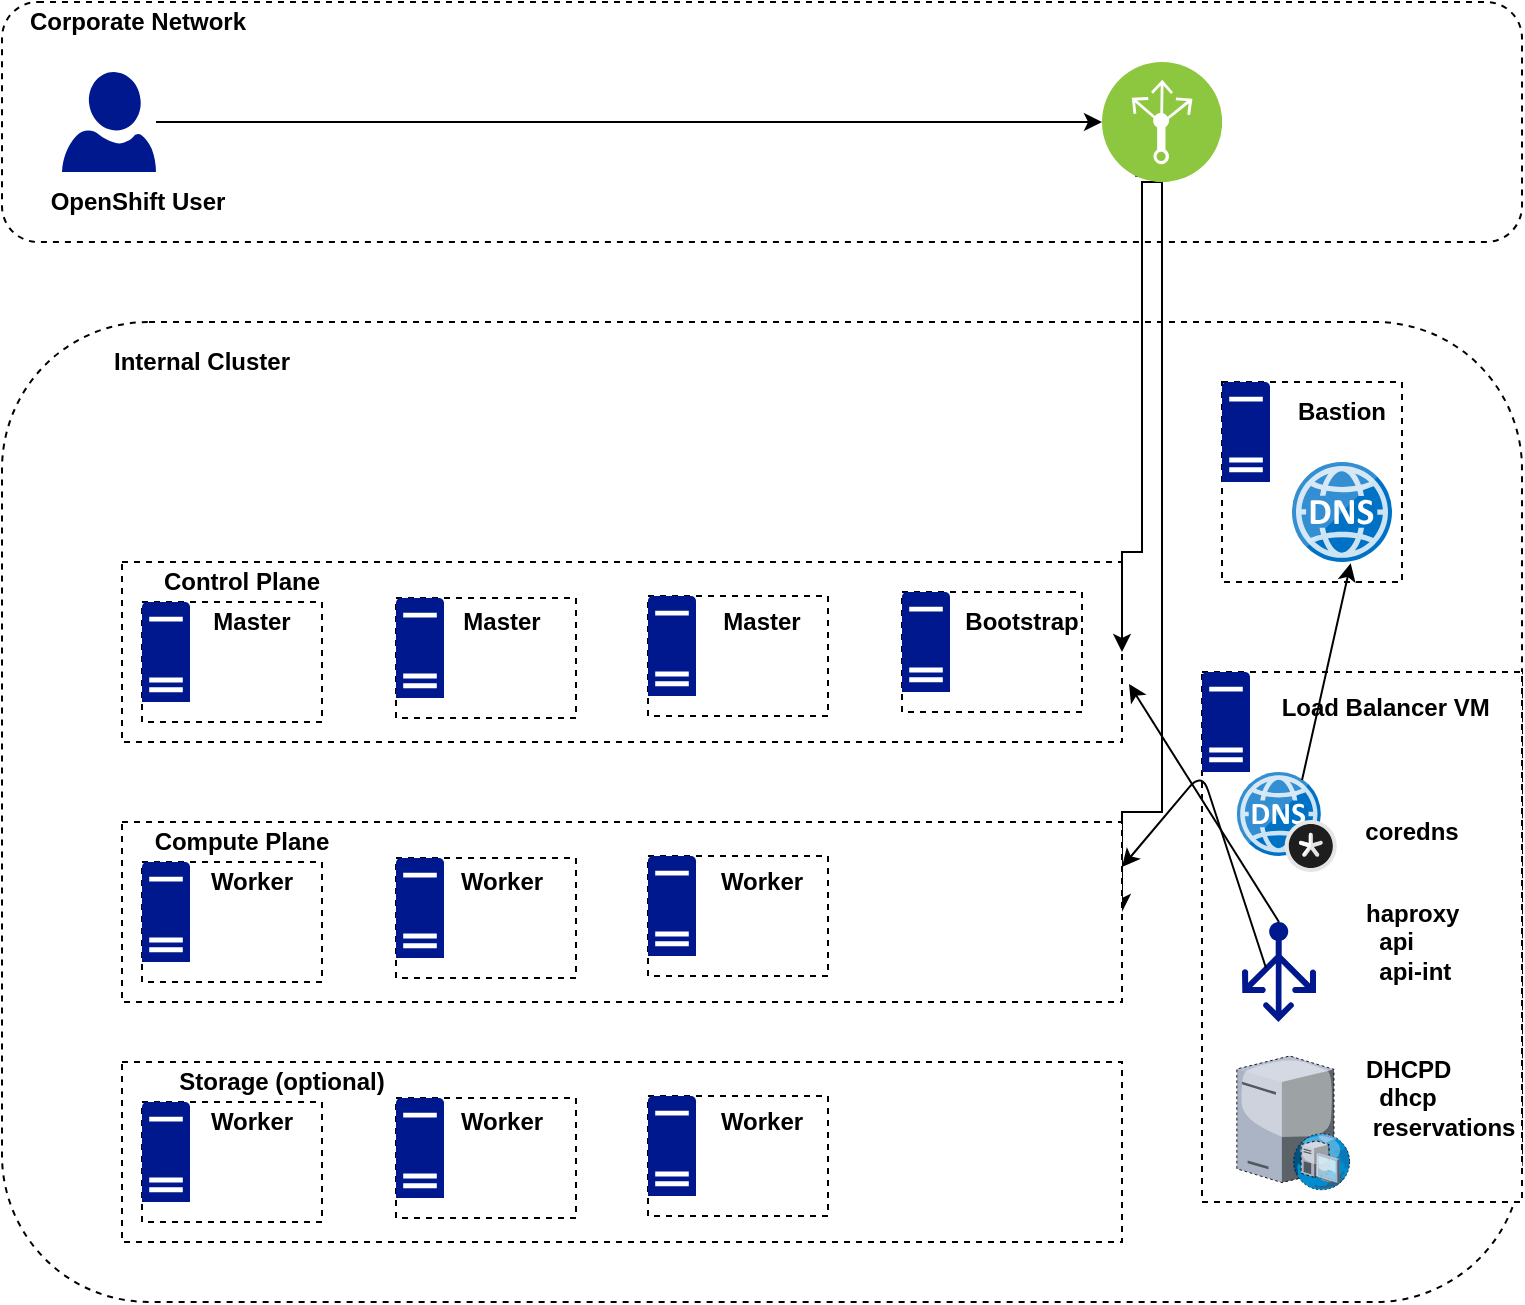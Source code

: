 <mxfile version="14.4.3" type="device"><diagram id="jVstXWpeOwFrhO0gjqgm" name="Page-1"><mxGraphModel dx="1328" dy="665" grid="1" gridSize="10" guides="1" tooltips="1" connect="1" arrows="1" fold="1" page="1" pageScale="1" pageWidth="850" pageHeight="1100" math="0" shadow="0"><root><mxCell id="0"/><mxCell id="1" parent="0"/><mxCell id="t4Uvs53oJF9wjIU3pJhk-3" value="" style="rounded=1;whiteSpace=wrap;html=1;dashed=1;" parent="1" vertex="1"><mxGeometry x="40" y="200" width="760" height="490" as="geometry"/></mxCell><mxCell id="ZJ1-7_ODWUGBRFVoooXD-1" value="" style="rounded=0;whiteSpace=wrap;html=1;dashed=1;" vertex="1" parent="1"><mxGeometry x="650" y="230" width="90" height="100" as="geometry"/></mxCell><mxCell id="t4Uvs53oJF9wjIU3pJhk-2" value="" style="rounded=1;whiteSpace=wrap;html=1;dashed=1;" parent="1" vertex="1"><mxGeometry x="40" y="40" width="760" height="120" as="geometry"/></mxCell><mxCell id="t4Uvs53oJF9wjIU3pJhk-4" value="&lt;div style=&quot;text-align: justify&quot;&gt;&lt;br&gt;&lt;/div&gt;" style="rounded=0;whiteSpace=wrap;html=1;dashed=1;align=right;labelPosition=left;verticalLabelPosition=top;verticalAlign=bottom;" parent="1" vertex="1"><mxGeometry x="100" y="320" width="500" height="90" as="geometry"/></mxCell><mxCell id="t4Uvs53oJF9wjIU3pJhk-8" value="Control Plane" style="text;html=1;strokeColor=none;fillColor=none;align=center;verticalAlign=middle;whiteSpace=wrap;rounded=0;dashed=1;fontStyle=1" parent="1" vertex="1"><mxGeometry x="110" y="320" width="100" height="20" as="geometry"/></mxCell><mxCell id="t4Uvs53oJF9wjIU3pJhk-11" value="Internal Cluster" style="text;html=1;strokeColor=none;fillColor=none;align=center;verticalAlign=middle;whiteSpace=wrap;rounded=0;dashed=1;fontStyle=1" parent="1" vertex="1"><mxGeometry x="90" y="210" width="100" height="20" as="geometry"/></mxCell><mxCell id="t4Uvs53oJF9wjIU3pJhk-94" style="edgeStyle=orthogonalEdgeStyle;rounded=0;orthogonalLoop=1;jettySize=auto;html=1;exitX=0.5;exitY=1;exitDx=0;exitDy=0;entryX=1;entryY=0.5;entryDx=0;entryDy=0;" parent="1" source="t4Uvs53oJF9wjIU3pJhk-12" target="t4Uvs53oJF9wjIU3pJhk-4" edge="1"><mxGeometry relative="1" as="geometry"><Array as="points"><mxPoint x="610" y="130"/><mxPoint x="610" y="315"/></Array></mxGeometry></mxCell><mxCell id="t4Uvs53oJF9wjIU3pJhk-96" style="edgeStyle=orthogonalEdgeStyle;rounded=0;orthogonalLoop=1;jettySize=auto;html=1;exitX=0.25;exitY=1;exitDx=0;exitDy=0;entryX=1;entryY=0.5;entryDx=0;entryDy=0;" parent="1" source="t4Uvs53oJF9wjIU3pJhk-12" target="t4Uvs53oJF9wjIU3pJhk-56" edge="1"><mxGeometry relative="1" as="geometry"><Array as="points"><mxPoint x="620" y="127"/><mxPoint x="620" y="445"/></Array></mxGeometry></mxCell><mxCell id="t4Uvs53oJF9wjIU3pJhk-12" value="" style="aspect=fixed;perimeter=ellipsePerimeter;html=1;align=center;shadow=0;dashed=0;fontColor=#4277BB;labelBackgroundColor=#ffffff;fontSize=12;spacingTop=3;image;image=img/lib/ibm/infrastructure/load_balancing_routing.svg;" parent="1" vertex="1"><mxGeometry x="590" y="70" width="60" height="60" as="geometry"/></mxCell><mxCell id="t4Uvs53oJF9wjIU3pJhk-92" style="edgeStyle=orthogonalEdgeStyle;rounded=0;orthogonalLoop=1;jettySize=auto;html=1;entryX=0;entryY=0.5;entryDx=0;entryDy=0;" parent="1" source="t4Uvs53oJF9wjIU3pJhk-14" target="t4Uvs53oJF9wjIU3pJhk-12" edge="1"><mxGeometry relative="1" as="geometry"/></mxCell><mxCell id="t4Uvs53oJF9wjIU3pJhk-14" value="" style="aspect=fixed;pointerEvents=1;shadow=0;dashed=0;html=1;strokeColor=none;labelPosition=center;verticalLabelPosition=bottom;verticalAlign=top;align=center;fillColor=#00188D;shape=mxgraph.azure.user" parent="1" vertex="1"><mxGeometry x="70" y="75" width="47" height="50" as="geometry"/></mxCell><mxCell id="t4Uvs53oJF9wjIU3pJhk-16" value="Corporate Network" style="text;html=1;strokeColor=none;fillColor=none;align=center;verticalAlign=middle;whiteSpace=wrap;rounded=0;dashed=1;fontStyle=1" parent="1" vertex="1"><mxGeometry x="40" y="40" width="136" height="20" as="geometry"/></mxCell><mxCell id="t4Uvs53oJF9wjIU3pJhk-17" value="OpenShift User" style="text;html=1;strokeColor=none;fillColor=none;align=center;verticalAlign=middle;whiteSpace=wrap;rounded=0;dashed=1;fontStyle=1" parent="1" vertex="1"><mxGeometry x="58" y="130" width="100" height="20" as="geometry"/></mxCell><mxCell id="t4Uvs53oJF9wjIU3pJhk-19" value="" style="rounded=0;whiteSpace=wrap;html=1;dashed=1;" parent="1" vertex="1"><mxGeometry x="110" y="340" width="90" height="60" as="geometry"/></mxCell><mxCell id="t4Uvs53oJF9wjIU3pJhk-20" value="" style="rounded=0;whiteSpace=wrap;html=1;dashed=1;" parent="1" vertex="1"><mxGeometry x="237" y="338" width="90" height="60" as="geometry"/></mxCell><mxCell id="t4Uvs53oJF9wjIU3pJhk-21" value="" style="rounded=0;whiteSpace=wrap;html=1;dashed=1;" parent="1" vertex="1"><mxGeometry x="363" y="337" width="90" height="60" as="geometry"/></mxCell><mxCell id="t4Uvs53oJF9wjIU3pJhk-22" value="" style="rounded=0;whiteSpace=wrap;html=1;dashed=1;" parent="1" vertex="1"><mxGeometry x="490" y="335" width="90" height="60" as="geometry"/></mxCell><mxCell id="t4Uvs53oJF9wjIU3pJhk-23" value="" style="aspect=fixed;pointerEvents=1;shadow=0;dashed=0;html=1;strokeColor=none;labelPosition=center;verticalLabelPosition=bottom;verticalAlign=top;align=center;fillColor=#00188D;shape=mxgraph.mscae.enterprise.server_generic" parent="1" vertex="1"><mxGeometry x="110" y="340" width="24" height="50" as="geometry"/></mxCell><mxCell id="t4Uvs53oJF9wjIU3pJhk-24" value="" style="aspect=fixed;pointerEvents=1;shadow=0;dashed=0;html=1;strokeColor=none;labelPosition=center;verticalLabelPosition=bottom;verticalAlign=top;align=center;fillColor=#00188D;shape=mxgraph.mscae.enterprise.server_generic" parent="1" vertex="1"><mxGeometry x="237" y="338" width="24" height="50" as="geometry"/></mxCell><mxCell id="t4Uvs53oJF9wjIU3pJhk-25" value="" style="aspect=fixed;pointerEvents=1;shadow=0;dashed=0;html=1;strokeColor=none;labelPosition=center;verticalLabelPosition=bottom;verticalAlign=top;align=center;fillColor=#00188D;shape=mxgraph.mscae.enterprise.server_generic" parent="1" vertex="1"><mxGeometry x="363" y="337" width="24" height="50" as="geometry"/></mxCell><mxCell id="t4Uvs53oJF9wjIU3pJhk-26" value="" style="aspect=fixed;pointerEvents=1;shadow=0;dashed=0;html=1;strokeColor=none;labelPosition=center;verticalLabelPosition=bottom;verticalAlign=top;align=center;fillColor=#00188D;shape=mxgraph.mscae.enterprise.server_generic" parent="1" vertex="1"><mxGeometry x="490" y="335" width="24" height="50" as="geometry"/></mxCell><mxCell id="t4Uvs53oJF9wjIU3pJhk-27" value="&lt;b&gt;Master&lt;/b&gt;" style="text;html=1;strokeColor=none;fillColor=none;align=center;verticalAlign=middle;whiteSpace=wrap;rounded=0;dashed=1;" parent="1" vertex="1"><mxGeometry x="145" y="340" width="40" height="20" as="geometry"/></mxCell><mxCell id="t4Uvs53oJF9wjIU3pJhk-28" value="&lt;b&gt;Master&lt;/b&gt;" style="text;html=1;strokeColor=none;fillColor=none;align=center;verticalAlign=middle;whiteSpace=wrap;rounded=0;dashed=1;" parent="1" vertex="1"><mxGeometry x="270" y="340" width="40" height="20" as="geometry"/></mxCell><mxCell id="t4Uvs53oJF9wjIU3pJhk-29" value="&lt;b&gt;Master&lt;/b&gt;" style="text;html=1;strokeColor=none;fillColor=none;align=center;verticalAlign=middle;whiteSpace=wrap;rounded=0;dashed=1;" parent="1" vertex="1"><mxGeometry x="400" y="340" width="40" height="20" as="geometry"/></mxCell><mxCell id="t4Uvs53oJF9wjIU3pJhk-30" value="&lt;b&gt;Bootstrap&lt;/b&gt;" style="text;html=1;strokeColor=none;fillColor=none;align=center;verticalAlign=middle;whiteSpace=wrap;rounded=0;dashed=1;" parent="1" vertex="1"><mxGeometry x="530" y="340" width="40" height="20" as="geometry"/></mxCell><mxCell id="t4Uvs53oJF9wjIU3pJhk-56" value="&lt;div style=&quot;text-align: justify&quot;&gt;&lt;br&gt;&lt;/div&gt;" style="rounded=0;whiteSpace=wrap;html=1;dashed=1;align=right;labelPosition=left;verticalLabelPosition=top;verticalAlign=bottom;" parent="1" vertex="1"><mxGeometry x="100" y="450" width="500" height="90" as="geometry"/></mxCell><mxCell id="t4Uvs53oJF9wjIU3pJhk-57" value="Compute Plane" style="text;html=1;strokeColor=none;fillColor=none;align=center;verticalAlign=middle;whiteSpace=wrap;rounded=0;dashed=1;fontStyle=1" parent="1" vertex="1"><mxGeometry x="110" y="450" width="100" height="20" as="geometry"/></mxCell><mxCell id="t4Uvs53oJF9wjIU3pJhk-58" value="" style="rounded=0;whiteSpace=wrap;html=1;dashed=1;" parent="1" vertex="1"><mxGeometry x="110" y="470" width="90" height="60" as="geometry"/></mxCell><mxCell id="t4Uvs53oJF9wjIU3pJhk-59" value="" style="rounded=0;whiteSpace=wrap;html=1;dashed=1;" parent="1" vertex="1"><mxGeometry x="237" y="468" width="90" height="60" as="geometry"/></mxCell><mxCell id="t4Uvs53oJF9wjIU3pJhk-60" value="" style="rounded=0;whiteSpace=wrap;html=1;dashed=1;" parent="1" vertex="1"><mxGeometry x="363" y="467" width="90" height="60" as="geometry"/></mxCell><mxCell id="t4Uvs53oJF9wjIU3pJhk-62" value="" style="aspect=fixed;pointerEvents=1;shadow=0;dashed=0;html=1;strokeColor=none;labelPosition=center;verticalLabelPosition=bottom;verticalAlign=top;align=center;fillColor=#00188D;shape=mxgraph.mscae.enterprise.server_generic" parent="1" vertex="1"><mxGeometry x="110" y="470" width="24" height="50" as="geometry"/></mxCell><mxCell id="t4Uvs53oJF9wjIU3pJhk-63" value="" style="aspect=fixed;pointerEvents=1;shadow=0;dashed=0;html=1;strokeColor=none;labelPosition=center;verticalLabelPosition=bottom;verticalAlign=top;align=center;fillColor=#00188D;shape=mxgraph.mscae.enterprise.server_generic" parent="1" vertex="1"><mxGeometry x="237" y="468" width="24" height="50" as="geometry"/></mxCell><mxCell id="t4Uvs53oJF9wjIU3pJhk-64" value="" style="aspect=fixed;pointerEvents=1;shadow=0;dashed=0;html=1;strokeColor=none;labelPosition=center;verticalLabelPosition=bottom;verticalAlign=top;align=center;fillColor=#00188D;shape=mxgraph.mscae.enterprise.server_generic" parent="1" vertex="1"><mxGeometry x="363" y="467" width="24" height="50" as="geometry"/></mxCell><mxCell id="t4Uvs53oJF9wjIU3pJhk-66" value="&lt;b&gt;Worker&lt;/b&gt;" style="text;html=1;strokeColor=none;fillColor=none;align=center;verticalAlign=middle;whiteSpace=wrap;rounded=0;dashed=1;" parent="1" vertex="1"><mxGeometry x="145" y="470" width="40" height="20" as="geometry"/></mxCell><mxCell id="t4Uvs53oJF9wjIU3pJhk-67" value="&lt;b&gt;Worker&lt;/b&gt;" style="text;html=1;strokeColor=none;fillColor=none;align=center;verticalAlign=middle;whiteSpace=wrap;rounded=0;dashed=1;" parent="1" vertex="1"><mxGeometry x="270" y="470" width="40" height="20" as="geometry"/></mxCell><mxCell id="t4Uvs53oJF9wjIU3pJhk-68" value="&lt;b&gt;Worker&lt;/b&gt;" style="text;html=1;strokeColor=none;fillColor=none;align=center;verticalAlign=middle;whiteSpace=wrap;rounded=0;dashed=1;" parent="1" vertex="1"><mxGeometry x="400" y="470" width="40" height="20" as="geometry"/></mxCell><mxCell id="t4Uvs53oJF9wjIU3pJhk-70" value="&lt;div style=&quot;text-align: justify&quot;&gt;&lt;br&gt;&lt;/div&gt;" style="rounded=0;whiteSpace=wrap;html=1;dashed=1;align=right;labelPosition=left;verticalLabelPosition=top;verticalAlign=bottom;" parent="1" vertex="1"><mxGeometry x="100" y="570" width="500" height="90" as="geometry"/></mxCell><mxCell id="t4Uvs53oJF9wjIU3pJhk-71" value="Storage (optional)" style="text;html=1;strokeColor=none;fillColor=none;align=center;verticalAlign=middle;whiteSpace=wrap;rounded=0;dashed=1;fontStyle=1" parent="1" vertex="1"><mxGeometry x="110" y="570" width="140" height="20" as="geometry"/></mxCell><mxCell id="t4Uvs53oJF9wjIU3pJhk-72" value="" style="rounded=0;whiteSpace=wrap;html=1;dashed=1;" parent="1" vertex="1"><mxGeometry x="110" y="590" width="90" height="60" as="geometry"/></mxCell><mxCell id="t4Uvs53oJF9wjIU3pJhk-73" value="" style="rounded=0;whiteSpace=wrap;html=1;dashed=1;" parent="1" vertex="1"><mxGeometry x="237" y="588" width="90" height="60" as="geometry"/></mxCell><mxCell id="t4Uvs53oJF9wjIU3pJhk-74" value="" style="rounded=0;whiteSpace=wrap;html=1;dashed=1;" parent="1" vertex="1"><mxGeometry x="363" y="587" width="90" height="60" as="geometry"/></mxCell><mxCell id="t4Uvs53oJF9wjIU3pJhk-75" value="" style="aspect=fixed;pointerEvents=1;shadow=0;dashed=0;html=1;strokeColor=none;labelPosition=center;verticalLabelPosition=bottom;verticalAlign=top;align=center;fillColor=#00188D;shape=mxgraph.mscae.enterprise.server_generic" parent="1" vertex="1"><mxGeometry x="110" y="590" width="24" height="50" as="geometry"/></mxCell><mxCell id="t4Uvs53oJF9wjIU3pJhk-76" value="" style="aspect=fixed;pointerEvents=1;shadow=0;dashed=0;html=1;strokeColor=none;labelPosition=center;verticalLabelPosition=bottom;verticalAlign=top;align=center;fillColor=#00188D;shape=mxgraph.mscae.enterprise.server_generic" parent="1" vertex="1"><mxGeometry x="237" y="588" width="24" height="50" as="geometry"/></mxCell><mxCell id="t4Uvs53oJF9wjIU3pJhk-77" value="" style="aspect=fixed;pointerEvents=1;shadow=0;dashed=0;html=1;strokeColor=none;labelPosition=center;verticalLabelPosition=bottom;verticalAlign=top;align=center;fillColor=#00188D;shape=mxgraph.mscae.enterprise.server_generic" parent="1" vertex="1"><mxGeometry x="363" y="587" width="24" height="50" as="geometry"/></mxCell><mxCell id="t4Uvs53oJF9wjIU3pJhk-78" value="&lt;b&gt;Worker&lt;/b&gt;" style="text;html=1;strokeColor=none;fillColor=none;align=center;verticalAlign=middle;whiteSpace=wrap;rounded=0;dashed=1;" parent="1" vertex="1"><mxGeometry x="145" y="590" width="40" height="20" as="geometry"/></mxCell><mxCell id="t4Uvs53oJF9wjIU3pJhk-79" value="&lt;b&gt;Worker&lt;/b&gt;" style="text;html=1;strokeColor=none;fillColor=none;align=center;verticalAlign=middle;whiteSpace=wrap;rounded=0;dashed=1;" parent="1" vertex="1"><mxGeometry x="270" y="590" width="40" height="20" as="geometry"/></mxCell><mxCell id="t4Uvs53oJF9wjIU3pJhk-80" value="&lt;b&gt;Worker&lt;/b&gt;" style="text;html=1;strokeColor=none;fillColor=none;align=center;verticalAlign=middle;whiteSpace=wrap;rounded=0;dashed=1;" parent="1" vertex="1"><mxGeometry x="400" y="590" width="40" height="20" as="geometry"/></mxCell><mxCell id="t4Uvs53oJF9wjIU3pJhk-81" value="" style="rounded=0;whiteSpace=wrap;html=1;dashed=1;" parent="1" vertex="1"><mxGeometry x="640" y="375" width="160" height="265" as="geometry"/></mxCell><mxCell id="t4Uvs53oJF9wjIU3pJhk-82" value="" style="aspect=fixed;pointerEvents=1;shadow=0;dashed=0;html=1;strokeColor=none;labelPosition=center;verticalLabelPosition=bottom;verticalAlign=top;align=center;fillColor=#00188D;shape=mxgraph.mscae.enterprise.server_generic" parent="1" vertex="1"><mxGeometry x="640" y="375" width="24" height="50" as="geometry"/></mxCell><mxCell id="t4Uvs53oJF9wjIU3pJhk-83" value="&lt;b&gt;Load Balancer VM&amp;nbsp;&lt;br&gt;&lt;br&gt;&lt;/b&gt;" style="text;html=1;strokeColor=none;fillColor=none;align=center;verticalAlign=middle;whiteSpace=wrap;rounded=0;dashed=1;" parent="1" vertex="1"><mxGeometry x="677" y="390" width="113" height="20" as="geometry"/></mxCell><mxCell id="t4Uvs53oJF9wjIU3pJhk-84" value="" style="aspect=fixed;html=1;points=[];align=center;image;fontSize=12;image=img/lib/mscae/DNS_Private_Zones.svg;dashed=1;" parent="1" vertex="1"><mxGeometry x="657.42" y="425" width="50" height="50" as="geometry"/></mxCell><mxCell id="t4Uvs53oJF9wjIU3pJhk-85" value="" style="aspect=fixed;pointerEvents=1;shadow=0;dashed=0;html=1;strokeColor=none;labelPosition=center;verticalLabelPosition=bottom;verticalAlign=top;align=center;fillColor=#00188D;shape=mxgraph.azure.load_balancer_generic" parent="1" vertex="1"><mxGeometry x="660" y="500" width="37" height="50" as="geometry"/></mxCell><mxCell id="t4Uvs53oJF9wjIU3pJhk-86" value="" style="verticalLabelPosition=bottom;aspect=fixed;html=1;verticalAlign=top;strokeColor=none;align=center;outlineConnect=0;shape=mxgraph.citrix.dhcp_server;dashed=1;" parent="1" vertex="1"><mxGeometry x="657.42" y="567" width="56.58" height="67" as="geometry"/></mxCell><mxCell id="t4Uvs53oJF9wjIU3pJhk-87" value="&lt;b&gt;coredns&lt;/b&gt;" style="text;html=1;strokeColor=none;fillColor=none;align=center;verticalAlign=middle;whiteSpace=wrap;rounded=0;dashed=1;" parent="1" vertex="1"><mxGeometry x="725" y="445" width="40" height="20" as="geometry"/></mxCell><mxCell id="t4Uvs53oJF9wjIU3pJhk-89" value="&lt;b&gt;haproxy&lt;br&gt;&amp;nbsp; api&lt;br&gt;&amp;nbsp; api-int&lt;/b&gt;" style="text;html=1;strokeColor=none;fillColor=none;align=left;verticalAlign=middle;whiteSpace=wrap;rounded=0;dashed=1;" parent="1" vertex="1"><mxGeometry x="720" y="500" width="55" height="20" as="geometry"/></mxCell><mxCell id="t4Uvs53oJF9wjIU3pJhk-90" value="&lt;b&gt;DHCPD&lt;br&gt;&amp;nbsp; dhcp&lt;br&gt;&amp;nbsp;reservations&lt;/b&gt;" style="text;html=1;strokeColor=none;fillColor=none;align=left;verticalAlign=middle;whiteSpace=wrap;rounded=0;dashed=1;" parent="1" vertex="1"><mxGeometry x="720" y="578" width="55" height="20" as="geometry"/></mxCell><mxCell id="t4Uvs53oJF9wjIU3pJhk-101" value="" style="endArrow=classic;html=1;entryX=1;entryY=0.25;entryDx=0;entryDy=0;exitX=0.324;exitY=0.46;exitDx=0;exitDy=0;exitPerimeter=0;" parent="1" source="t4Uvs53oJF9wjIU3pJhk-85" target="t4Uvs53oJF9wjIU3pJhk-56" edge="1"><mxGeometry width="50" height="50" relative="1" as="geometry"><mxPoint x="630" y="460" as="sourcePoint"/><mxPoint x="680" y="410" as="targetPoint"/><Array as="points"><mxPoint x="640" y="425"/></Array></mxGeometry></mxCell><mxCell id="t4Uvs53oJF9wjIU3pJhk-102" value="" style="endArrow=classic;html=1;entryX=1.007;entryY=0.678;entryDx=0;entryDy=0;entryPerimeter=0;exitX=0.5;exitY=0;exitDx=0;exitDy=0;exitPerimeter=0;" parent="1" source="t4Uvs53oJF9wjIU3pJhk-85" target="t4Uvs53oJF9wjIU3pJhk-4" edge="1"><mxGeometry width="50" height="50" relative="1" as="geometry"><mxPoint x="650" y="430" as="sourcePoint"/><mxPoint x="650" y="320" as="targetPoint"/></mxGeometry></mxCell><mxCell id="t4Uvs53oJF9wjIU3pJhk-103" value="" style="endArrow=classic;html=1;entryX=0.587;entryY=1.013;entryDx=0;entryDy=0;entryPerimeter=0;exitX=0.652;exitY=0.08;exitDx=0;exitDy=0;exitPerimeter=0;" parent="1" source="t4Uvs53oJF9wjIU3pJhk-84" target="t4Uvs53oJF9wjIU3pJhk-13" edge="1"><mxGeometry width="50" height="50" relative="1" as="geometry"><mxPoint x="400" y="310" as="sourcePoint"/><mxPoint x="450" y="260" as="targetPoint"/><Array as="points"/></mxGeometry></mxCell><mxCell id="ZJ1-7_ODWUGBRFVoooXD-2" value="" style="aspect=fixed;pointerEvents=1;shadow=0;dashed=0;html=1;strokeColor=none;labelPosition=center;verticalLabelPosition=bottom;verticalAlign=top;align=center;fillColor=#00188D;shape=mxgraph.mscae.enterprise.server_generic" vertex="1" parent="1"><mxGeometry x="650" y="230" width="24" height="50" as="geometry"/></mxCell><mxCell id="ZJ1-7_ODWUGBRFVoooXD-3" value="&lt;b&gt;Bastion&lt;/b&gt;" style="text;html=1;strokeColor=none;fillColor=none;align=center;verticalAlign=middle;whiteSpace=wrap;rounded=0;dashed=1;" vertex="1" parent="1"><mxGeometry x="690" y="235" width="40" height="20" as="geometry"/></mxCell><mxCell id="t4Uvs53oJF9wjIU3pJhk-13" value="" style="aspect=fixed;html=1;points=[];align=center;image;fontSize=12;image=img/lib/mscae/DNS.svg;dashed=1;" parent="1" vertex="1"><mxGeometry x="685" y="270" width="50" height="50" as="geometry"/></mxCell></root></mxGraphModel></diagram></mxfile>